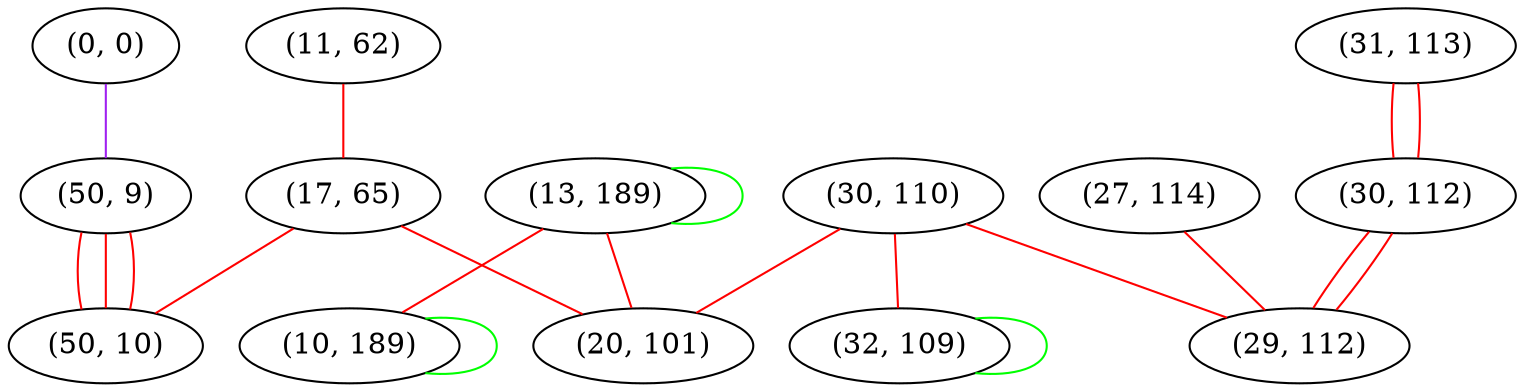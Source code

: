 graph "" {
"(0, 0)";
"(11, 62)";
"(30, 110)";
"(27, 114)";
"(32, 109)";
"(17, 65)";
"(31, 113)";
"(13, 189)";
"(50, 9)";
"(20, 101)";
"(10, 189)";
"(30, 112)";
"(29, 112)";
"(50, 10)";
"(0, 0)" -- "(50, 9)"  [color=purple, key=0, weight=4];
"(11, 62)" -- "(17, 65)"  [color=red, key=0, weight=1];
"(30, 110)" -- "(20, 101)"  [color=red, key=0, weight=1];
"(30, 110)" -- "(32, 109)"  [color=red, key=0, weight=1];
"(30, 110)" -- "(29, 112)"  [color=red, key=0, weight=1];
"(27, 114)" -- "(29, 112)"  [color=red, key=0, weight=1];
"(32, 109)" -- "(32, 109)"  [color=green, key=0, weight=2];
"(17, 65)" -- "(20, 101)"  [color=red, key=0, weight=1];
"(17, 65)" -- "(50, 10)"  [color=red, key=0, weight=1];
"(31, 113)" -- "(30, 112)"  [color=red, key=0, weight=1];
"(31, 113)" -- "(30, 112)"  [color=red, key=1, weight=1];
"(13, 189)" -- "(20, 101)"  [color=red, key=0, weight=1];
"(13, 189)" -- "(10, 189)"  [color=red, key=0, weight=1];
"(13, 189)" -- "(13, 189)"  [color=green, key=0, weight=2];
"(50, 9)" -- "(50, 10)"  [color=red, key=0, weight=1];
"(50, 9)" -- "(50, 10)"  [color=red, key=1, weight=1];
"(50, 9)" -- "(50, 10)"  [color=red, key=2, weight=1];
"(10, 189)" -- "(10, 189)"  [color=green, key=0, weight=2];
"(30, 112)" -- "(29, 112)"  [color=red, key=0, weight=1];
"(30, 112)" -- "(29, 112)"  [color=red, key=1, weight=1];
}
